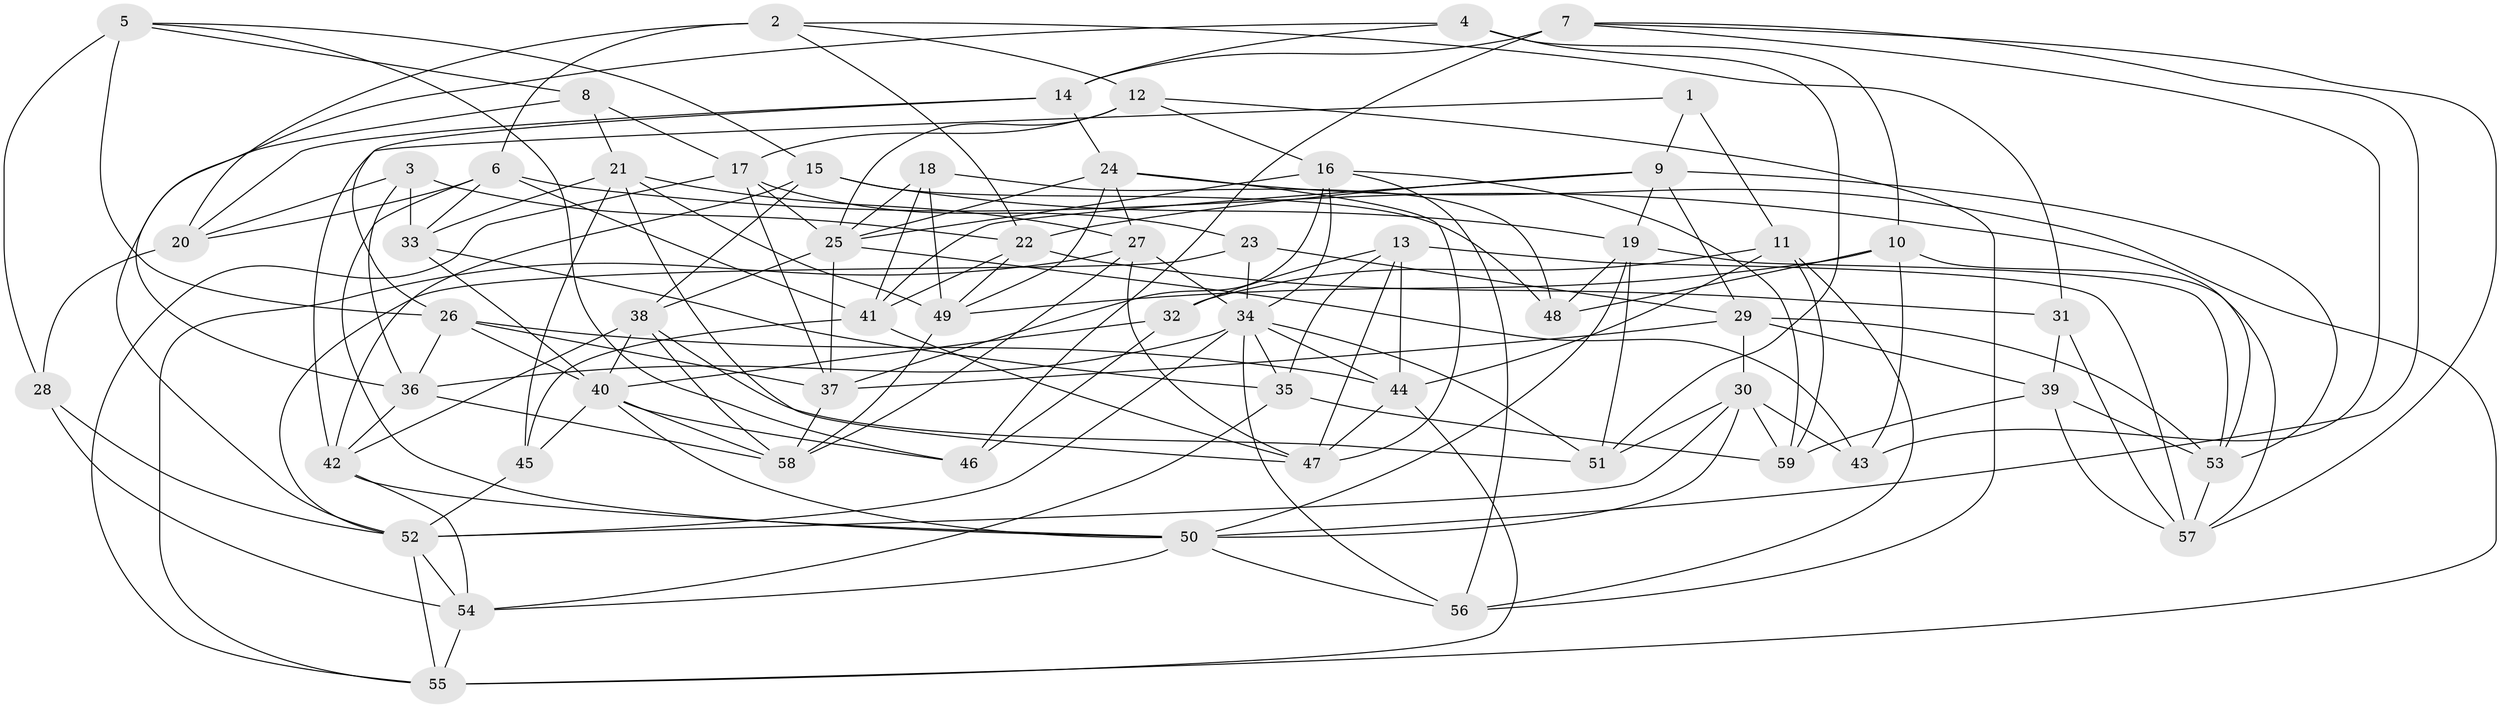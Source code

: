 // original degree distribution, {4: 1.0}
// Generated by graph-tools (version 1.1) at 2025/02/03/09/25 03:02:53]
// undirected, 59 vertices, 161 edges
graph export_dot {
graph [start="1"]
  node [color=gray90,style=filled];
  1;
  2;
  3;
  4;
  5;
  6;
  7;
  8;
  9;
  10;
  11;
  12;
  13;
  14;
  15;
  16;
  17;
  18;
  19;
  20;
  21;
  22;
  23;
  24;
  25;
  26;
  27;
  28;
  29;
  30;
  31;
  32;
  33;
  34;
  35;
  36;
  37;
  38;
  39;
  40;
  41;
  42;
  43;
  44;
  45;
  46;
  47;
  48;
  49;
  50;
  51;
  52;
  53;
  54;
  55;
  56;
  57;
  58;
  59;
  1 -- 9 [weight=1.0];
  1 -- 11 [weight=2.0];
  1 -- 42 [weight=1.0];
  2 -- 6 [weight=1.0];
  2 -- 12 [weight=1.0];
  2 -- 20 [weight=2.0];
  2 -- 22 [weight=1.0];
  2 -- 31 [weight=1.0];
  3 -- 20 [weight=1.0];
  3 -- 22 [weight=1.0];
  3 -- 33 [weight=1.0];
  3 -- 36 [weight=1.0];
  4 -- 10 [weight=1.0];
  4 -- 14 [weight=1.0];
  4 -- 36 [weight=1.0];
  4 -- 51 [weight=1.0];
  5 -- 8 [weight=1.0];
  5 -- 15 [weight=1.0];
  5 -- 26 [weight=1.0];
  5 -- 28 [weight=1.0];
  5 -- 46 [weight=2.0];
  6 -- 20 [weight=1.0];
  6 -- 33 [weight=1.0];
  6 -- 41 [weight=1.0];
  6 -- 50 [weight=1.0];
  6 -- 53 [weight=1.0];
  7 -- 14 [weight=2.0];
  7 -- 43 [weight=1.0];
  7 -- 46 [weight=1.0];
  7 -- 50 [weight=1.0];
  7 -- 57 [weight=1.0];
  8 -- 17 [weight=1.0];
  8 -- 21 [weight=1.0];
  8 -- 52 [weight=1.0];
  9 -- 19 [weight=1.0];
  9 -- 22 [weight=1.0];
  9 -- 29 [weight=1.0];
  9 -- 41 [weight=1.0];
  9 -- 53 [weight=1.0];
  10 -- 43 [weight=1.0];
  10 -- 48 [weight=2.0];
  10 -- 49 [weight=1.0];
  10 -- 57 [weight=1.0];
  11 -- 32 [weight=1.0];
  11 -- 44 [weight=1.0];
  11 -- 56 [weight=1.0];
  11 -- 59 [weight=1.0];
  12 -- 16 [weight=1.0];
  12 -- 17 [weight=1.0];
  12 -- 25 [weight=1.0];
  12 -- 56 [weight=2.0];
  13 -- 32 [weight=2.0];
  13 -- 35 [weight=1.0];
  13 -- 44 [weight=1.0];
  13 -- 47 [weight=1.0];
  13 -- 57 [weight=1.0];
  14 -- 20 [weight=1.0];
  14 -- 24 [weight=1.0];
  14 -- 26 [weight=1.0];
  15 -- 19 [weight=1.0];
  15 -- 38 [weight=1.0];
  15 -- 42 [weight=1.0];
  15 -- 48 [weight=2.0];
  16 -- 25 [weight=1.0];
  16 -- 34 [weight=1.0];
  16 -- 37 [weight=1.0];
  16 -- 56 [weight=1.0];
  16 -- 59 [weight=1.0];
  17 -- 23 [weight=1.0];
  17 -- 25 [weight=1.0];
  17 -- 37 [weight=1.0];
  17 -- 55 [weight=1.0];
  18 -- 25 [weight=1.0];
  18 -- 41 [weight=1.0];
  18 -- 48 [weight=1.0];
  18 -- 49 [weight=1.0];
  19 -- 48 [weight=1.0];
  19 -- 50 [weight=1.0];
  19 -- 51 [weight=1.0];
  19 -- 53 [weight=1.0];
  20 -- 28 [weight=1.0];
  21 -- 27 [weight=1.0];
  21 -- 33 [weight=1.0];
  21 -- 45 [weight=1.0];
  21 -- 47 [weight=1.0];
  21 -- 49 [weight=1.0];
  22 -- 31 [weight=1.0];
  22 -- 41 [weight=1.0];
  22 -- 49 [weight=1.0];
  23 -- 29 [weight=1.0];
  23 -- 34 [weight=1.0];
  23 -- 52 [weight=1.0];
  24 -- 25 [weight=1.0];
  24 -- 27 [weight=1.0];
  24 -- 47 [weight=1.0];
  24 -- 49 [weight=1.0];
  24 -- 55 [weight=1.0];
  25 -- 37 [weight=1.0];
  25 -- 38 [weight=1.0];
  25 -- 43 [weight=1.0];
  26 -- 36 [weight=1.0];
  26 -- 37 [weight=1.0];
  26 -- 40 [weight=1.0];
  26 -- 44 [weight=1.0];
  27 -- 34 [weight=1.0];
  27 -- 47 [weight=1.0];
  27 -- 55 [weight=1.0];
  27 -- 58 [weight=1.0];
  28 -- 52 [weight=1.0];
  28 -- 54 [weight=1.0];
  29 -- 30 [weight=1.0];
  29 -- 37 [weight=1.0];
  29 -- 39 [weight=1.0];
  29 -- 53 [weight=1.0];
  30 -- 43 [weight=1.0];
  30 -- 50 [weight=1.0];
  30 -- 51 [weight=1.0];
  30 -- 52 [weight=1.0];
  30 -- 59 [weight=1.0];
  31 -- 39 [weight=1.0];
  31 -- 57 [weight=1.0];
  32 -- 40 [weight=1.0];
  32 -- 46 [weight=2.0];
  33 -- 35 [weight=2.0];
  33 -- 40 [weight=1.0];
  34 -- 35 [weight=1.0];
  34 -- 36 [weight=1.0];
  34 -- 44 [weight=1.0];
  34 -- 51 [weight=2.0];
  34 -- 52 [weight=1.0];
  34 -- 56 [weight=1.0];
  35 -- 54 [weight=1.0];
  35 -- 59 [weight=1.0];
  36 -- 42 [weight=1.0];
  36 -- 58 [weight=1.0];
  37 -- 58 [weight=1.0];
  38 -- 40 [weight=1.0];
  38 -- 42 [weight=1.0];
  38 -- 51 [weight=1.0];
  38 -- 58 [weight=1.0];
  39 -- 53 [weight=1.0];
  39 -- 57 [weight=1.0];
  39 -- 59 [weight=2.0];
  40 -- 45 [weight=1.0];
  40 -- 46 [weight=1.0];
  40 -- 50 [weight=1.0];
  40 -- 58 [weight=1.0];
  41 -- 45 [weight=1.0];
  41 -- 47 [weight=1.0];
  42 -- 50 [weight=1.0];
  42 -- 54 [weight=1.0];
  44 -- 47 [weight=1.0];
  44 -- 55 [weight=1.0];
  45 -- 52 [weight=1.0];
  49 -- 58 [weight=1.0];
  50 -- 54 [weight=1.0];
  50 -- 56 [weight=1.0];
  52 -- 54 [weight=1.0];
  52 -- 55 [weight=1.0];
  53 -- 57 [weight=1.0];
  54 -- 55 [weight=1.0];
}
